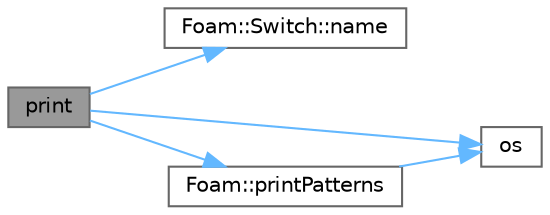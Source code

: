 digraph "print"
{
 // LATEX_PDF_SIZE
  bgcolor="transparent";
  edge [fontname=Helvetica,fontsize=10,labelfontname=Helvetica,labelfontsize=10];
  node [fontname=Helvetica,fontsize=10,shape=box,height=0.2,width=0.4];
  rankdir="LR";
  Node1 [id="Node000001",label="print",height=0.2,width=0.4,color="gray40", fillcolor="grey60", style="filled", fontcolor="black",tooltip=" "];
  Node1 -> Node2 [id="edge1_Node000001_Node000002",color="steelblue1",style="solid",tooltip=" "];
  Node2 [id="Node000002",label="Foam::Switch::name",height=0.2,width=0.4,color="grey40", fillcolor="white", style="filled",URL="$classFoam_1_1Switch.html#a96e8738dfa01e8f41f020aa15fa757f6",tooltip=" "];
  Node1 -> Node3 [id="edge2_Node000001_Node000003",color="steelblue1",style="solid",tooltip=" "];
  Node3 [id="Node000003",label="os",height=0.2,width=0.4,color="grey40", fillcolor="white", style="filled",URL="$faMeshWriteEdgesOBJ_8H.html#abea05d50bd7259b44f2002c0382ba13e",tooltip=" "];
  Node1 -> Node4 [id="edge3_Node000001_Node000004",color="steelblue1",style="solid",tooltip=" "];
  Node4 [id="Node000004",label="Foam::printPatterns",height=0.2,width=0.4,color="grey40", fillcolor="white", style="filled",URL="$namespaceFoam.html#a5e9e80a52b092108cd71ad44bf0a4f54",tooltip=" "];
  Node4 -> Node3 [id="edge4_Node000004_Node000003",color="steelblue1",style="solid",tooltip=" "];
}

